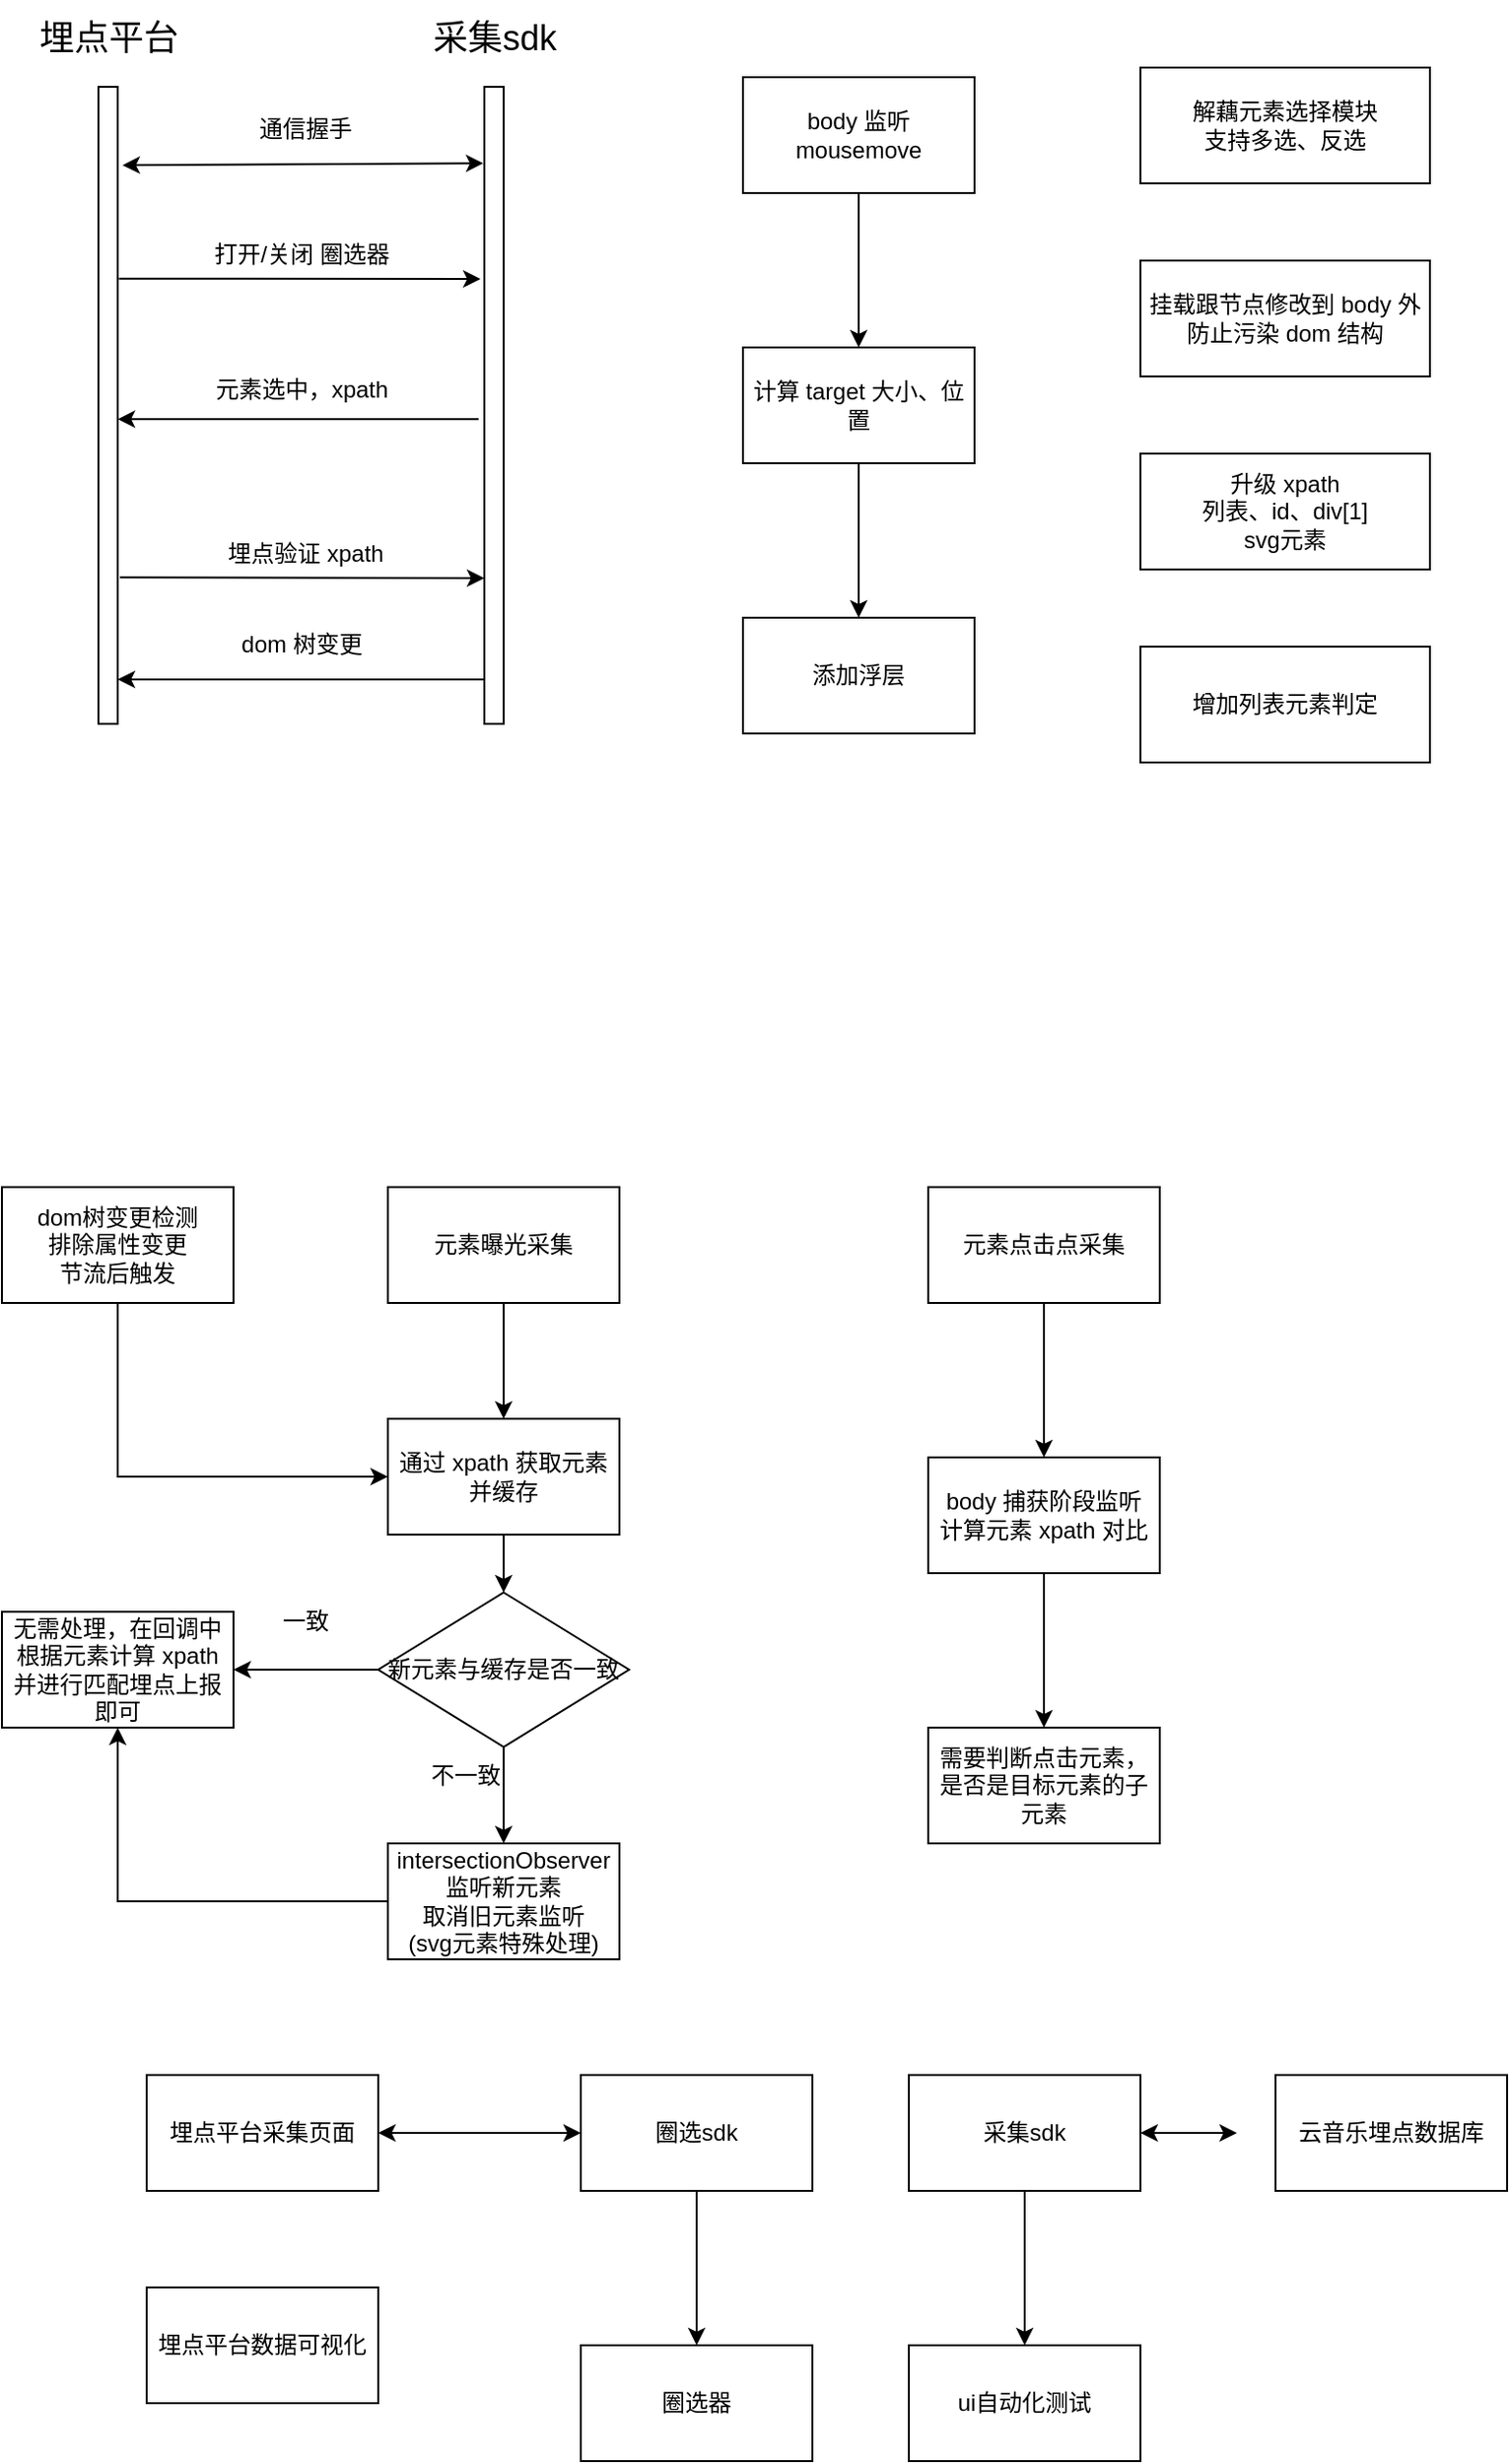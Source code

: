 <mxfile version="20.2.8" type="github">
  <diagram id="s8NYqJLzQeODFpnqqtf_" name="第 1 页">
    <mxGraphModel dx="946" dy="526" grid="1" gridSize="10" guides="1" tooltips="1" connect="1" arrows="1" fold="1" page="1" pageScale="1" pageWidth="827" pageHeight="1169" math="0" shadow="0">
      <root>
        <mxCell id="0" />
        <mxCell id="1" parent="0" />
        <mxCell id="AP1hK9MuxTNP_AilY-IY-1" value="" style="html=1;points=[];perimeter=orthogonalPerimeter;" parent="1" vertex="1">
          <mxGeometry x="80" y="120" width="10" height="330" as="geometry" />
        </mxCell>
        <mxCell id="AP1hK9MuxTNP_AilY-IY-2" value="" style="html=1;points=[];perimeter=orthogonalPerimeter;" parent="1" vertex="1">
          <mxGeometry x="280" y="120" width="10" height="330" as="geometry" />
        </mxCell>
        <mxCell id="eg9R9L4fMUv5J7RdRfmF-1" value="埋点平台" style="text;html=1;align=center;verticalAlign=middle;resizable=0;points=[];autosize=1;strokeColor=none;fillColor=none;fontSize=18;" parent="1" vertex="1">
          <mxGeometry x="35" y="75" width="100" height="40" as="geometry" />
        </mxCell>
        <mxCell id="eg9R9L4fMUv5J7RdRfmF-2" value="采集sdk" style="text;html=1;align=center;verticalAlign=middle;resizable=0;points=[];autosize=1;strokeColor=none;fillColor=none;fontSize=18;" parent="1" vertex="1">
          <mxGeometry x="240" y="75" width="90" height="40" as="geometry" />
        </mxCell>
        <mxCell id="eg9R9L4fMUv5J7RdRfmF-3" value="" style="endArrow=classic;html=1;rounded=0;fontSize=18;exitX=1.067;exitY=0.301;exitDx=0;exitDy=0;exitPerimeter=0;entryX=-0.2;entryY=0.135;entryDx=0;entryDy=0;entryPerimeter=0;" parent="1" source="AP1hK9MuxTNP_AilY-IY-1" edge="1">
          <mxGeometry width="50" height="50" relative="1" as="geometry">
            <mxPoint x="92" y="218.89" as="sourcePoint" />
            <mxPoint x="278" y="219.55" as="targetPoint" />
          </mxGeometry>
        </mxCell>
        <mxCell id="eg9R9L4fMUv5J7RdRfmF-5" value="&lt;span style=&quot;font-size: 12px;&quot;&gt;打开/关闭 圈选器&lt;/span&gt;" style="text;html=1;align=center;verticalAlign=middle;resizable=0;points=[];autosize=1;strokeColor=none;fillColor=none;fontSize=18;" parent="1" vertex="1">
          <mxGeometry x="130" y="185" width="110" height="40" as="geometry" />
        </mxCell>
        <mxCell id="eg9R9L4fMUv5J7RdRfmF-6" value="" style="endArrow=classic;html=1;rounded=0;fontSize=12;entryX=1;entryY=0.355;entryDx=0;entryDy=0;entryPerimeter=0;exitX=-0.3;exitY=0.355;exitDx=0;exitDy=0;exitPerimeter=0;" parent="1" edge="1">
          <mxGeometry width="50" height="50" relative="1" as="geometry">
            <mxPoint x="277" y="292.15" as="sourcePoint" />
            <mxPoint x="90" y="292.15" as="targetPoint" />
          </mxGeometry>
        </mxCell>
        <mxCell id="eg9R9L4fMUv5J7RdRfmF-8" value="&lt;span style=&quot;font-size: 12px;&quot;&gt;元素选中，xpath&lt;/span&gt;" style="text;html=1;align=center;verticalAlign=middle;resizable=0;points=[];autosize=1;strokeColor=none;fillColor=none;fontSize=18;" parent="1" vertex="1">
          <mxGeometry x="130" y="255" width="110" height="40" as="geometry" />
        </mxCell>
        <mxCell id="eg9R9L4fMUv5J7RdRfmF-9" value="" style="endArrow=classic;html=1;rounded=0;fontSize=12;entryX=1.041;entryY=0.818;entryDx=0;entryDy=0;entryPerimeter=0;" parent="1" edge="1">
          <mxGeometry width="50" height="50" relative="1" as="geometry">
            <mxPoint x="280" y="427" as="sourcePoint" />
            <mxPoint x="90.41" y="426.94" as="targetPoint" />
            <Array as="points">
              <mxPoint x="90" y="427" />
            </Array>
          </mxGeometry>
        </mxCell>
        <mxCell id="eg9R9L4fMUv5J7RdRfmF-10" value="&lt;span style=&quot;font-size: 12px;&quot;&gt;dom 树变更&lt;/span&gt;" style="text;html=1;align=center;verticalAlign=middle;resizable=0;points=[];autosize=1;strokeColor=none;fillColor=none;fontSize=18;" parent="1" vertex="1">
          <mxGeometry x="140" y="387" width="90" height="40" as="geometry" />
        </mxCell>
        <mxCell id="eg9R9L4fMUv5J7RdRfmF-11" value="" style="endArrow=classic;html=1;rounded=0;fontSize=18;exitX=1.11;exitY=0.77;exitDx=0;exitDy=0;exitPerimeter=0;entryX=-0.2;entryY=0.135;entryDx=0;entryDy=0;entryPerimeter=0;" parent="1" source="AP1hK9MuxTNP_AilY-IY-1" edge="1">
          <mxGeometry width="50" height="50" relative="1" as="geometry">
            <mxPoint x="94" y="373.89" as="sourcePoint" />
            <mxPoint x="280.0" y="374.55" as="targetPoint" />
          </mxGeometry>
        </mxCell>
        <mxCell id="eg9R9L4fMUv5J7RdRfmF-12" value="&lt;span style=&quot;font-size: 12px;&quot;&gt;埋点验证 xpath&lt;/span&gt;" style="text;html=1;align=center;verticalAlign=middle;resizable=0;points=[];autosize=1;strokeColor=none;fillColor=none;fontSize=18;" parent="1" vertex="1">
          <mxGeometry x="137" y="340" width="100" height="40" as="geometry" />
        </mxCell>
        <mxCell id="eg9R9L4fMUv5J7RdRfmF-13" value="" style="endArrow=classic;startArrow=classic;html=1;rounded=0;fontSize=12;exitX=1.25;exitY=0.123;exitDx=0;exitDy=0;exitPerimeter=0;entryX=-0.05;entryY=0.12;entryDx=0;entryDy=0;entryPerimeter=0;" parent="1" source="AP1hK9MuxTNP_AilY-IY-1" target="AP1hK9MuxTNP_AilY-IY-2" edge="1">
          <mxGeometry width="50" height="50" relative="1" as="geometry">
            <mxPoint x="400" y="320" as="sourcePoint" />
            <mxPoint x="450" y="270" as="targetPoint" />
          </mxGeometry>
        </mxCell>
        <mxCell id="eg9R9L4fMUv5J7RdRfmF-14" value="&lt;span style=&quot;font-size: 12px;&quot;&gt;通信握手&lt;/span&gt;" style="text;html=1;align=center;verticalAlign=middle;resizable=0;points=[];autosize=1;strokeColor=none;fillColor=none;fontSize=18;" parent="1" vertex="1">
          <mxGeometry x="152" y="120" width="70" height="40" as="geometry" />
        </mxCell>
        <mxCell id="eg9R9L4fMUv5J7RdRfmF-15" value="解藕元素选择模块&lt;br&gt;支持多选、反选" style="rounded=0;whiteSpace=wrap;html=1;fontSize=12;" parent="1" vertex="1">
          <mxGeometry x="620" y="110" width="150" height="60" as="geometry" />
        </mxCell>
        <mxCell id="eg9R9L4fMUv5J7RdRfmF-16" value="挂载跟节点修改到 body 外&lt;br&gt;防止污染 dom 结构" style="rounded=0;whiteSpace=wrap;html=1;fontSize=12;" parent="1" vertex="1">
          <mxGeometry x="620" y="210" width="150" height="60" as="geometry" />
        </mxCell>
        <mxCell id="eg9R9L4fMUv5J7RdRfmF-17" value="升级 xpath&lt;br&gt;列表、id、div[1]&lt;br&gt;svg元素" style="rounded=0;whiteSpace=wrap;html=1;fontSize=12;" parent="1" vertex="1">
          <mxGeometry x="620" y="310" width="150" height="60" as="geometry" />
        </mxCell>
        <mxCell id="eg9R9L4fMUv5J7RdRfmF-21" value="" style="edgeStyle=orthogonalEdgeStyle;rounded=0;orthogonalLoop=1;jettySize=auto;html=1;fontSize=12;" parent="1" source="eg9R9L4fMUv5J7RdRfmF-19" target="eg9R9L4fMUv5J7RdRfmF-20" edge="1">
          <mxGeometry relative="1" as="geometry" />
        </mxCell>
        <mxCell id="eg9R9L4fMUv5J7RdRfmF-19" value="body 监听 mousemove" style="rounded=0;whiteSpace=wrap;html=1;fontSize=12;" parent="1" vertex="1">
          <mxGeometry x="414" y="115" width="120" height="60" as="geometry" />
        </mxCell>
        <mxCell id="WQ2MlSCACtrah5VNE3MD-2" value="" style="edgeStyle=orthogonalEdgeStyle;rounded=0;orthogonalLoop=1;jettySize=auto;html=1;fontSize=12;" parent="1" source="eg9R9L4fMUv5J7RdRfmF-20" target="WQ2MlSCACtrah5VNE3MD-1" edge="1">
          <mxGeometry relative="1" as="geometry" />
        </mxCell>
        <mxCell id="eg9R9L4fMUv5J7RdRfmF-20" value="计算 target 大小、位置" style="whiteSpace=wrap;html=1;rounded=0;" parent="1" vertex="1">
          <mxGeometry x="414" y="255" width="120" height="60" as="geometry" />
        </mxCell>
        <mxCell id="WQ2MlSCACtrah5VNE3MD-1" value="添加浮层" style="whiteSpace=wrap;html=1;rounded=0;" parent="1" vertex="1">
          <mxGeometry x="414" y="395" width="120" height="60" as="geometry" />
        </mxCell>
        <mxCell id="WQ2MlSCACtrah5VNE3MD-3" value="增加列表元素判定" style="rounded=0;whiteSpace=wrap;html=1;fontSize=12;" parent="1" vertex="1">
          <mxGeometry x="620" y="410" width="150" height="60" as="geometry" />
        </mxCell>
        <mxCell id="WQ2MlSCACtrah5VNE3MD-22" value="" style="edgeStyle=orthogonalEdgeStyle;rounded=0;orthogonalLoop=1;jettySize=auto;html=1;fontSize=12;" parent="1" source="WQ2MlSCACtrah5VNE3MD-4" target="WQ2MlSCACtrah5VNE3MD-21" edge="1">
          <mxGeometry relative="1" as="geometry" />
        </mxCell>
        <mxCell id="WQ2MlSCACtrah5VNE3MD-4" value="元素曝光采集" style="rounded=0;whiteSpace=wrap;html=1;fontSize=12;" parent="1" vertex="1">
          <mxGeometry x="230" y="690" width="120" height="60" as="geometry" />
        </mxCell>
        <mxCell id="WQ2MlSCACtrah5VNE3MD-36" value="" style="edgeStyle=orthogonalEdgeStyle;rounded=0;orthogonalLoop=1;jettySize=auto;html=1;fontSize=12;" parent="1" source="WQ2MlSCACtrah5VNE3MD-5" target="WQ2MlSCACtrah5VNE3MD-35" edge="1">
          <mxGeometry relative="1" as="geometry" />
        </mxCell>
        <mxCell id="WQ2MlSCACtrah5VNE3MD-5" value="元素点击点采集" style="rounded=0;whiteSpace=wrap;html=1;fontSize=12;" parent="1" vertex="1">
          <mxGeometry x="510" y="690" width="120" height="60" as="geometry" />
        </mxCell>
        <mxCell id="WQ2MlSCACtrah5VNE3MD-34" style="edgeStyle=orthogonalEdgeStyle;rounded=0;orthogonalLoop=1;jettySize=auto;html=1;exitX=0;exitY=0.5;exitDx=0;exitDy=0;fontSize=12;" parent="1" source="WQ2MlSCACtrah5VNE3MD-6" target="WQ2MlSCACtrah5VNE3MD-8" edge="1">
          <mxGeometry relative="1" as="geometry" />
        </mxCell>
        <mxCell id="WQ2MlSCACtrah5VNE3MD-6" value="intersectionObserver&lt;br&gt;监听新元素&lt;br&gt;取消旧元素监听&lt;br&gt;(svg元素特殊处理)" style="whiteSpace=wrap;html=1;rounded=0;" parent="1" vertex="1">
          <mxGeometry x="230" y="1030" width="120" height="60" as="geometry" />
        </mxCell>
        <mxCell id="WQ2MlSCACtrah5VNE3MD-8" value="无需处理，在回调中根据元素计算 xpath 并进行匹配埋点上报即可" style="whiteSpace=wrap;html=1;rounded=0;" parent="1" vertex="1">
          <mxGeometry x="30" y="910" width="120" height="60" as="geometry" />
        </mxCell>
        <mxCell id="WQ2MlSCACtrah5VNE3MD-28" style="edgeStyle=orthogonalEdgeStyle;rounded=0;orthogonalLoop=1;jettySize=auto;html=1;exitX=0.5;exitY=1;exitDx=0;exitDy=0;entryX=0;entryY=0.5;entryDx=0;entryDy=0;fontSize=12;" parent="1" source="WQ2MlSCACtrah5VNE3MD-13" target="WQ2MlSCACtrah5VNE3MD-21" edge="1">
          <mxGeometry relative="1" as="geometry" />
        </mxCell>
        <mxCell id="WQ2MlSCACtrah5VNE3MD-13" value="dom树变更检测&lt;br&gt;排除属性变更&lt;br&gt;节流后触发" style="whiteSpace=wrap;html=1;rounded=0;" parent="1" vertex="1">
          <mxGeometry x="30" y="690" width="120" height="60" as="geometry" />
        </mxCell>
        <mxCell id="WQ2MlSCACtrah5VNE3MD-26" value="" style="edgeStyle=orthogonalEdgeStyle;rounded=0;orthogonalLoop=1;jettySize=auto;html=1;fontSize=12;" parent="1" source="WQ2MlSCACtrah5VNE3MD-21" target="WQ2MlSCACtrah5VNE3MD-25" edge="1">
          <mxGeometry relative="1" as="geometry" />
        </mxCell>
        <mxCell id="WQ2MlSCACtrah5VNE3MD-21" value="通过 xpath 获取元素并缓存" style="whiteSpace=wrap;html=1;rounded=0;" parent="1" vertex="1">
          <mxGeometry x="230" y="810" width="120" height="60" as="geometry" />
        </mxCell>
        <mxCell id="WQ2MlSCACtrah5VNE3MD-29" value="" style="edgeStyle=orthogonalEdgeStyle;rounded=0;orthogonalLoop=1;jettySize=auto;html=1;fontSize=12;" parent="1" source="WQ2MlSCACtrah5VNE3MD-25" target="WQ2MlSCACtrah5VNE3MD-6" edge="1">
          <mxGeometry relative="1" as="geometry" />
        </mxCell>
        <mxCell id="WQ2MlSCACtrah5VNE3MD-32" style="edgeStyle=orthogonalEdgeStyle;rounded=0;orthogonalLoop=1;jettySize=auto;html=1;exitX=0;exitY=0.5;exitDx=0;exitDy=0;fontSize=12;entryX=1;entryY=0.5;entryDx=0;entryDy=0;" parent="1" source="WQ2MlSCACtrah5VNE3MD-25" target="WQ2MlSCACtrah5VNE3MD-8" edge="1">
          <mxGeometry relative="1" as="geometry">
            <mxPoint x="150" y="930" as="targetPoint" />
          </mxGeometry>
        </mxCell>
        <mxCell id="WQ2MlSCACtrah5VNE3MD-25" value="新元素与缓存是否一致" style="rhombus;whiteSpace=wrap;html=1;rounded=0;" parent="1" vertex="1">
          <mxGeometry x="225" y="900" width="130" height="80" as="geometry" />
        </mxCell>
        <mxCell id="WQ2MlSCACtrah5VNE3MD-31" value="不一致" style="text;html=1;align=center;verticalAlign=middle;resizable=0;points=[];autosize=1;strokeColor=none;fillColor=none;fontSize=12;" parent="1" vertex="1">
          <mxGeometry x="240" y="980" width="60" height="30" as="geometry" />
        </mxCell>
        <mxCell id="WQ2MlSCACtrah5VNE3MD-33" value="一致" style="text;html=1;align=center;verticalAlign=middle;resizable=0;points=[];autosize=1;strokeColor=none;fillColor=none;fontSize=12;" parent="1" vertex="1">
          <mxGeometry x="162" y="900" width="50" height="30" as="geometry" />
        </mxCell>
        <mxCell id="WQ2MlSCACtrah5VNE3MD-38" value="" style="edgeStyle=orthogonalEdgeStyle;rounded=0;orthogonalLoop=1;jettySize=auto;html=1;fontSize=12;" parent="1" source="WQ2MlSCACtrah5VNE3MD-35" target="WQ2MlSCACtrah5VNE3MD-37" edge="1">
          <mxGeometry relative="1" as="geometry" />
        </mxCell>
        <mxCell id="WQ2MlSCACtrah5VNE3MD-35" value="body 捕获阶段监听&lt;br&gt;计算元素 xpath 对比" style="whiteSpace=wrap;html=1;rounded=0;" parent="1" vertex="1">
          <mxGeometry x="510" y="830" width="120" height="60" as="geometry" />
        </mxCell>
        <mxCell id="WQ2MlSCACtrah5VNE3MD-37" value="需要判断点击元素，是否是目标元素的子元素" style="whiteSpace=wrap;html=1;rounded=0;" parent="1" vertex="1">
          <mxGeometry x="510" y="970" width="120" height="60" as="geometry" />
        </mxCell>
        <mxCell id="ew40sH9bl0qWfCfkTv_5-1" value="埋点平台采集页面" style="rounded=0;whiteSpace=wrap;html=1;" vertex="1" parent="1">
          <mxGeometry x="105" y="1150" width="120" height="60" as="geometry" />
        </mxCell>
        <mxCell id="ew40sH9bl0qWfCfkTv_5-5" value="" style="edgeStyle=orthogonalEdgeStyle;rounded=0;orthogonalLoop=1;jettySize=auto;html=1;" edge="1" parent="1" source="ew40sH9bl0qWfCfkTv_5-2" target="ew40sH9bl0qWfCfkTv_5-4">
          <mxGeometry relative="1" as="geometry" />
        </mxCell>
        <mxCell id="ew40sH9bl0qWfCfkTv_5-2" value="圈选sdk" style="rounded=0;whiteSpace=wrap;html=1;" vertex="1" parent="1">
          <mxGeometry x="330" y="1150" width="120" height="60" as="geometry" />
        </mxCell>
        <mxCell id="ew40sH9bl0qWfCfkTv_5-3" value="" style="endArrow=classic;startArrow=classic;html=1;rounded=0;exitX=1;exitY=0.5;exitDx=0;exitDy=0;entryX=0;entryY=0.5;entryDx=0;entryDy=0;" edge="1" parent="1" source="ew40sH9bl0qWfCfkTv_5-1" target="ew40sH9bl0qWfCfkTv_5-2">
          <mxGeometry width="50" height="50" relative="1" as="geometry">
            <mxPoint x="390" y="1210" as="sourcePoint" />
            <mxPoint x="440" y="1160" as="targetPoint" />
          </mxGeometry>
        </mxCell>
        <mxCell id="ew40sH9bl0qWfCfkTv_5-4" value="圈选器" style="whiteSpace=wrap;html=1;rounded=0;" vertex="1" parent="1">
          <mxGeometry x="330" y="1290" width="120" height="60" as="geometry" />
        </mxCell>
        <mxCell id="ew40sH9bl0qWfCfkTv_5-14" value="" style="edgeStyle=orthogonalEdgeStyle;rounded=0;orthogonalLoop=1;jettySize=auto;html=1;" edge="1" parent="1" source="ew40sH9bl0qWfCfkTv_5-8" target="ew40sH9bl0qWfCfkTv_5-13">
          <mxGeometry relative="1" as="geometry" />
        </mxCell>
        <mxCell id="ew40sH9bl0qWfCfkTv_5-8" value="采集sdk" style="rounded=0;whiteSpace=wrap;html=1;" vertex="1" parent="1">
          <mxGeometry x="500" y="1150" width="120" height="60" as="geometry" />
        </mxCell>
        <mxCell id="ew40sH9bl0qWfCfkTv_5-9" value="云音乐埋点数据库" style="rounded=0;whiteSpace=wrap;html=1;" vertex="1" parent="1">
          <mxGeometry x="690" y="1150" width="120" height="60" as="geometry" />
        </mxCell>
        <mxCell id="ew40sH9bl0qWfCfkTv_5-10" value="埋点平台数据可视化" style="rounded=0;whiteSpace=wrap;html=1;" vertex="1" parent="1">
          <mxGeometry x="105" y="1260" width="120" height="60" as="geometry" />
        </mxCell>
        <mxCell id="ew40sH9bl0qWfCfkTv_5-11" value="" style="endArrow=classic;startArrow=classic;html=1;rounded=0;exitX=1;exitY=0.5;exitDx=0;exitDy=0;" edge="1" parent="1" source="ew40sH9bl0qWfCfkTv_5-8">
          <mxGeometry width="50" height="50" relative="1" as="geometry">
            <mxPoint x="620" y="1230" as="sourcePoint" />
            <mxPoint x="670" y="1180" as="targetPoint" />
          </mxGeometry>
        </mxCell>
        <mxCell id="ew40sH9bl0qWfCfkTv_5-13" value="ui自动化测试" style="whiteSpace=wrap;html=1;rounded=0;" vertex="1" parent="1">
          <mxGeometry x="500" y="1290" width="120" height="60" as="geometry" />
        </mxCell>
      </root>
    </mxGraphModel>
  </diagram>
</mxfile>

